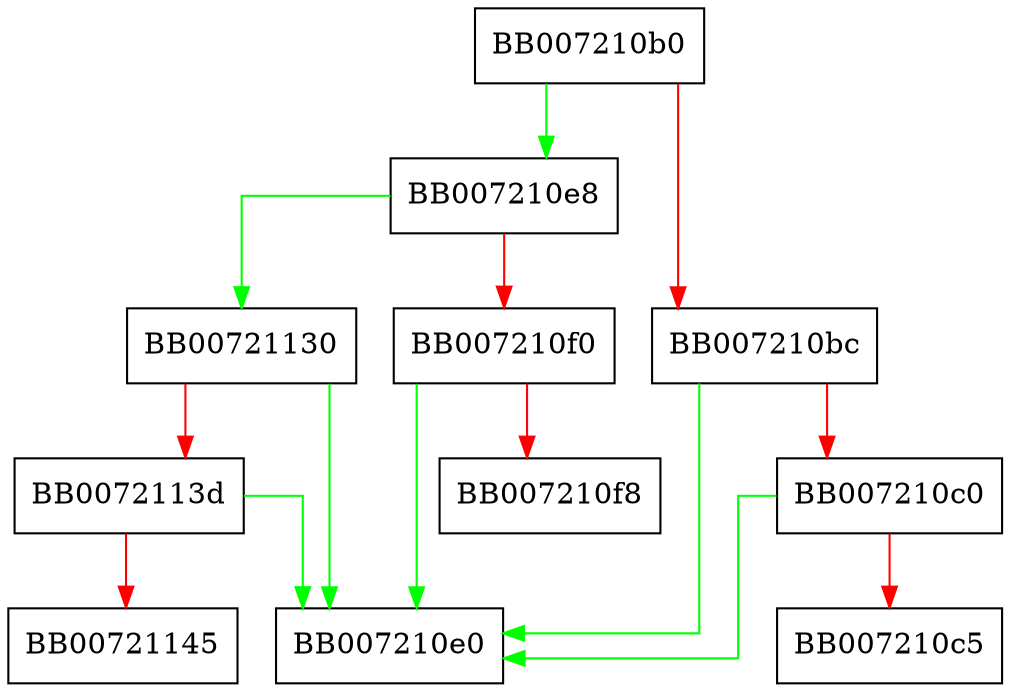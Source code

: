 digraph readbuffer_ctrl {
  node [shape="box"];
  graph [splines=ortho];
  BB007210b0 -> BB007210e8 [color="green"];
  BB007210b0 -> BB007210bc [color="red"];
  BB007210bc -> BB007210e0 [color="green"];
  BB007210bc -> BB007210c0 [color="red"];
  BB007210c0 -> BB007210e0 [color="green"];
  BB007210c0 -> BB007210c5 [color="red"];
  BB007210e8 -> BB00721130 [color="green"];
  BB007210e8 -> BB007210f0 [color="red"];
  BB007210f0 -> BB007210e0 [color="green"];
  BB007210f0 -> BB007210f8 [color="red"];
  BB00721130 -> BB007210e0 [color="green"];
  BB00721130 -> BB0072113d [color="red"];
  BB0072113d -> BB007210e0 [color="green"];
  BB0072113d -> BB00721145 [color="red"];
}